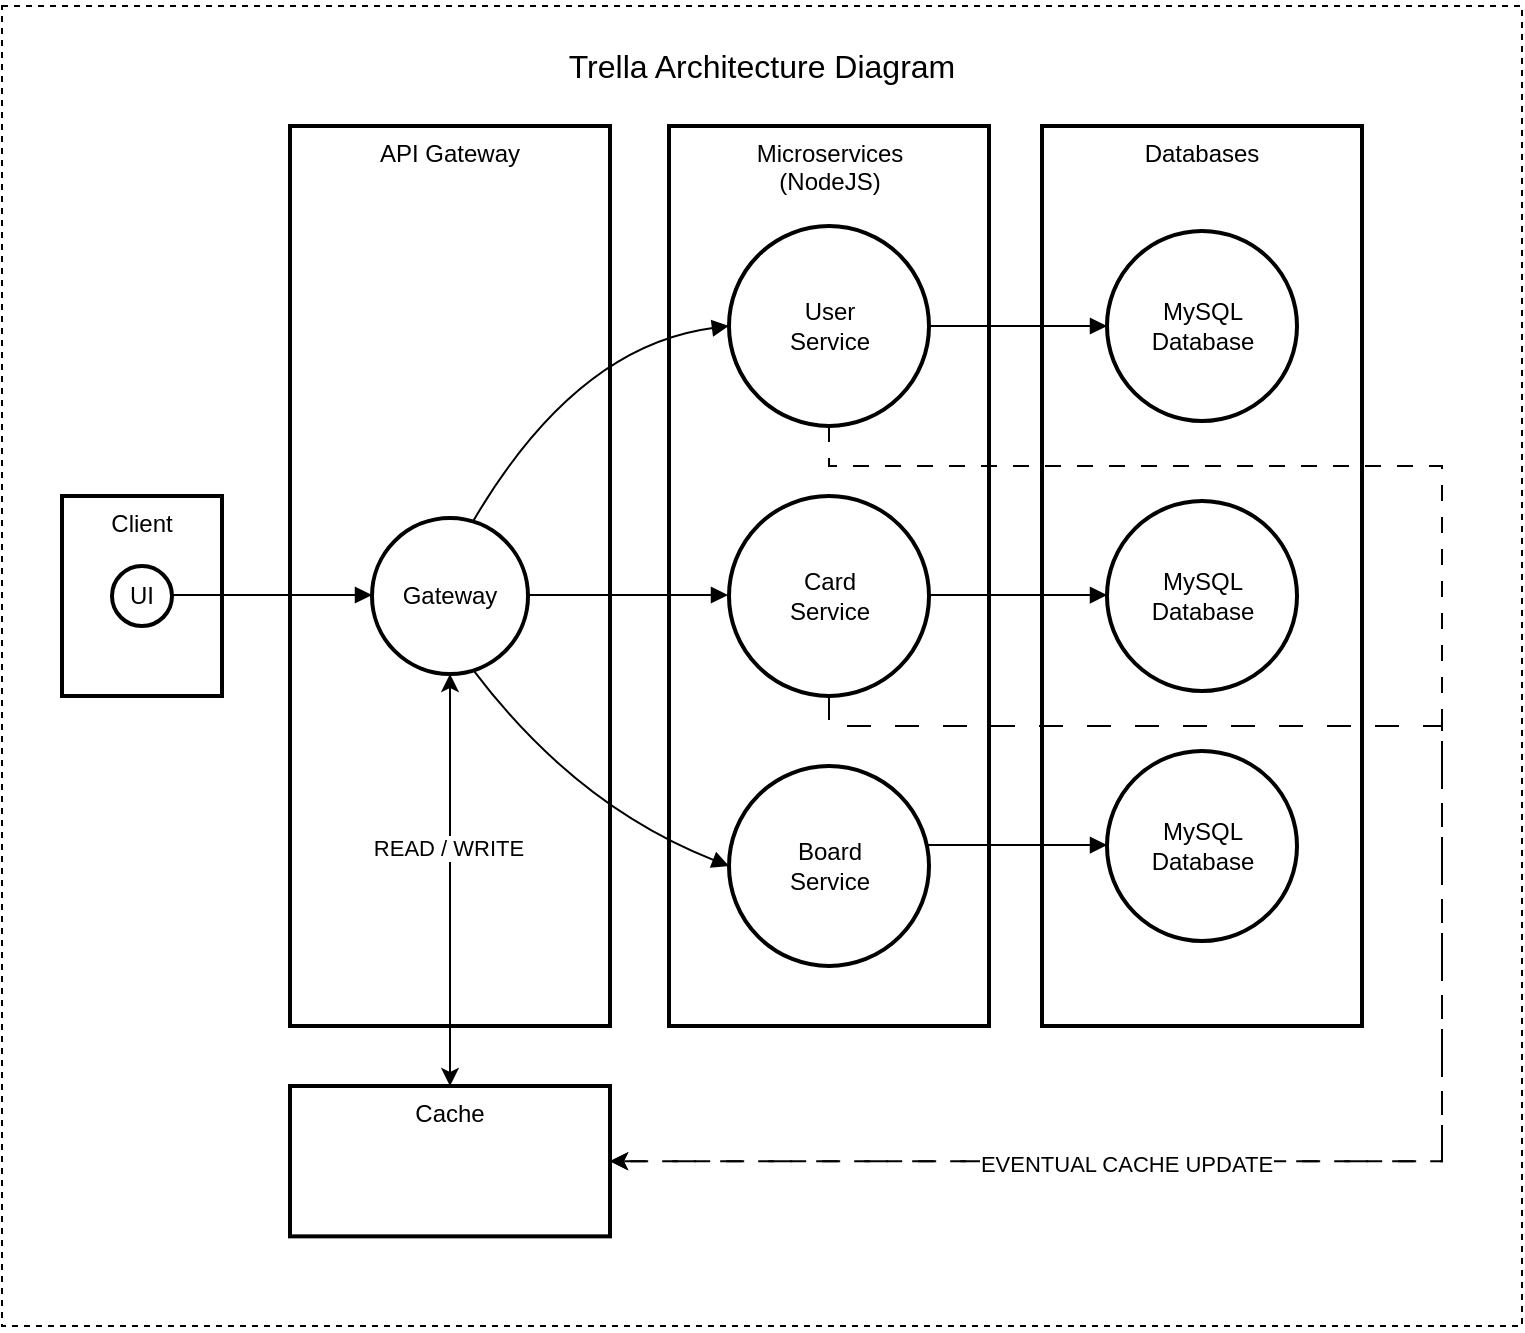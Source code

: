 <mxfile version="24.6.4" type="github">
  <diagram name="Page-1" id="MN1RGfTH_ubMWvqQHZo5">
    <mxGraphModel dx="1592" dy="727" grid="1" gridSize="10" guides="1" tooltips="1" connect="1" arrows="1" fold="1" page="1" pageScale="1" pageWidth="827" pageHeight="1169" math="0" shadow="0">
      <root>
        <mxCell id="0" />
        <mxCell id="1" parent="0" />
        <mxCell id="9CtTB6iVWJLlR-XitF7s-34" value="&lt;h1&gt;&lt;font style=&quot;font-size: 16px; font-weight: normal;&quot;&gt;Trella Architecture Diagram&lt;/font&gt;&lt;/h1&gt;&lt;div&gt;&lt;br&gt;&lt;/div&gt;&lt;div&gt;&lt;br&gt;&lt;/div&gt;&lt;div&gt;&lt;br&gt;&lt;/div&gt;&lt;div&gt;&lt;br&gt;&lt;/div&gt;&lt;div&gt;&lt;br&gt;&lt;/div&gt;&lt;div&gt;&lt;br&gt;&lt;/div&gt;&lt;div&gt;&lt;br&gt;&lt;/div&gt;&lt;div&gt;&lt;br&gt;&lt;/div&gt;&lt;div&gt;&lt;br&gt;&lt;/div&gt;&lt;div&gt;&lt;br&gt;&lt;/div&gt;&lt;div&gt;&lt;br&gt;&lt;/div&gt;&lt;div&gt;&lt;br&gt;&lt;/div&gt;&lt;div&gt;&lt;br&gt;&lt;/div&gt;&lt;div&gt;&lt;br&gt;&lt;/div&gt;&lt;div&gt;&lt;br&gt;&lt;/div&gt;&lt;div&gt;&lt;br&gt;&lt;/div&gt;&lt;div&gt;&lt;br&gt;&lt;/div&gt;&lt;div&gt;&lt;br&gt;&lt;/div&gt;&lt;div&gt;&lt;br&gt;&lt;/div&gt;&lt;div&gt;&lt;br&gt;&lt;/div&gt;&lt;div&gt;&lt;br&gt;&lt;/div&gt;&lt;div&gt;&lt;br&gt;&lt;/div&gt;&lt;div&gt;&lt;br&gt;&lt;/div&gt;&lt;div&gt;&lt;br&gt;&lt;/div&gt;&lt;div&gt;&lt;br&gt;&lt;/div&gt;&lt;div&gt;&lt;br&gt;&lt;/div&gt;&lt;div&gt;&lt;br&gt;&lt;/div&gt;&lt;div&gt;&lt;br&gt;&lt;/div&gt;&lt;div&gt;&lt;br&gt;&lt;/div&gt;&lt;div&gt;&lt;br&gt;&lt;/div&gt;&lt;div&gt;&lt;br&gt;&lt;/div&gt;&lt;div&gt;&lt;br&gt;&lt;/div&gt;&lt;div&gt;&lt;br&gt;&lt;/div&gt;&lt;div&gt;&lt;br&gt;&lt;/div&gt;&lt;div&gt;&lt;br&gt;&lt;/div&gt;&lt;div&gt;&lt;br&gt;&lt;/div&gt;&lt;div&gt;&lt;br&gt;&lt;/div&gt;&lt;div&gt;&lt;br&gt;&lt;/div&gt;&lt;div&gt;&lt;br&gt;&lt;/div&gt;&lt;div&gt;&lt;br&gt;&lt;/div&gt;&lt;div&gt;&lt;br&gt;&lt;/div&gt;&lt;div&gt;&lt;br&gt;&lt;/div&gt;" style="rounded=0;whiteSpace=wrap;html=1;fillColor=none;dashed=1;" parent="1" vertex="1">
          <mxGeometry x="-400" y="290" width="760" height="660" as="geometry" />
        </mxCell>
        <mxCell id="9CtTB6iVWJLlR-XitF7s-32" value="Microservices&#xa;(NodeJS)" style="whiteSpace=wrap;strokeWidth=2;verticalAlign=top;" parent="1" vertex="1">
          <mxGeometry x="-66.5" y="350" width="160" height="450" as="geometry" />
        </mxCell>
        <mxCell id="4" value="User&#xa;Service" style="ellipse;aspect=fixed;strokeWidth=2;whiteSpace=wrap;" parent="1" vertex="1">
          <mxGeometry x="-36.5" y="400" width="100" height="100" as="geometry" />
        </mxCell>
        <mxCell id="16" value="Client" style="whiteSpace=wrap;strokeWidth=2;verticalAlign=top;" parent="1" vertex="1">
          <mxGeometry x="-370" y="535" width="80" height="100" as="geometry" />
        </mxCell>
        <mxCell id="17" value="UI" style="ellipse;aspect=fixed;strokeWidth=2;whiteSpace=wrap;" parent="1" vertex="1">
          <mxGeometry x="-345" y="570" width="30" height="30" as="geometry" />
        </mxCell>
        <mxCell id="9CtTB6iVWJLlR-XitF7s-29" value="Card&#xa;Service" style="ellipse;aspect=fixed;strokeWidth=2;whiteSpace=wrap;" parent="1" vertex="1">
          <mxGeometry x="-36.5" y="535" width="100" height="100" as="geometry" />
        </mxCell>
        <mxCell id="9CtTB6iVWJLlR-XitF7s-30" value="Board&#xa;Service" style="ellipse;aspect=fixed;strokeWidth=2;whiteSpace=wrap;" parent="1" vertex="1">
          <mxGeometry x="-36.5" y="670" width="100" height="100" as="geometry" />
        </mxCell>
        <mxCell id="9CtTB6iVWJLlR-XitF7s-31" value="Databases" style="whiteSpace=wrap;strokeWidth=2;verticalAlign=top;" parent="1" vertex="1">
          <mxGeometry x="120" y="350" width="160" height="450" as="geometry" />
        </mxCell>
        <mxCell id="9PjwMY_K1oDYDUdfSiUO-34" style="edgeStyle=orthogonalEdgeStyle;rounded=0;orthogonalLoop=1;jettySize=auto;html=1;exitX=1;exitY=0.5;exitDx=0;exitDy=0;entryX=1;entryY=0.5;entryDx=0;entryDy=0;dashed=1;dashPattern=8 8;" edge="1" parent="1" target="9PjwMY_K1oDYDUdfSiUO-27">
          <mxGeometry relative="1" as="geometry">
            <mxPoint x="13.5" y="500" as="sourcePoint" />
            <mxPoint x="-330" y="917.59" as="targetPoint" />
            <Array as="points">
              <mxPoint x="14" y="520" />
              <mxPoint x="320" y="520" />
              <mxPoint x="320" y="868" />
            </Array>
          </mxGeometry>
        </mxCell>
        <mxCell id="5" value="MySQL&#xa;Database" style="ellipse;aspect=fixed;strokeWidth=2;whiteSpace=wrap;" parent="1" vertex="1">
          <mxGeometry x="152.5" y="402.5" width="95" height="95" as="geometry" />
        </mxCell>
        <mxCell id="27" value="" style="curved=1;startArrow=none;endArrow=block;exitX=1;exitY=0.5;entryX=0;entryY=0.5;" parent="1" source="4" target="5" edge="1">
          <mxGeometry relative="1" as="geometry">
            <Array as="points" />
          </mxGeometry>
        </mxCell>
        <mxCell id="9CtTB6iVWJLlR-XitF7s-33" value="API Gateway" style="whiteSpace=wrap;strokeWidth=2;verticalAlign=top;" parent="1" vertex="1">
          <mxGeometry x="-256" y="350" width="160" height="450" as="geometry" />
        </mxCell>
        <mxCell id="9PjwMY_K1oDYDUdfSiUO-32" style="edgeStyle=orthogonalEdgeStyle;rounded=0;orthogonalLoop=1;jettySize=auto;html=1;exitX=0.5;exitY=1;exitDx=0;exitDy=0;entryX=0.5;entryY=0;entryDx=0;entryDy=0;startArrow=classic;startFill=1;" edge="1" parent="1" source="15" target="9PjwMY_K1oDYDUdfSiUO-27">
          <mxGeometry relative="1" as="geometry" />
        </mxCell>
        <mxCell id="9PjwMY_K1oDYDUdfSiUO-36" value="READ / WRITE" style="edgeLabel;html=1;align=center;verticalAlign=middle;resizable=0;points=[];" vertex="1" connectable="0" parent="9PjwMY_K1oDYDUdfSiUO-32">
          <mxGeometry x="-0.158" y="-1" relative="1" as="geometry">
            <mxPoint as="offset" />
          </mxGeometry>
        </mxCell>
        <mxCell id="15" value="Gateway" style="ellipse;aspect=fixed;strokeWidth=2;whiteSpace=wrap;" parent="1" vertex="1">
          <mxGeometry x="-215" y="546" width="78" height="78" as="geometry" />
        </mxCell>
        <mxCell id="21" value="" style="curved=1;startArrow=none;endArrow=block;exitX=0.66;exitY=0;entryX=0;entryY=0.5;entryDx=0;entryDy=0;" parent="1" source="15" target="4" edge="1">
          <mxGeometry relative="1" as="geometry">
            <Array as="points">
              <mxPoint x="-113" y="460" />
            </Array>
            <mxPoint x="-38" y="395" as="targetPoint" />
          </mxGeometry>
        </mxCell>
        <mxCell id="20" value="" style="curved=1;startArrow=none;endArrow=block;exitX=0.99;exitY=0.49;entryX=0;entryY=0.5;" parent="1" source="15" edge="1">
          <mxGeometry relative="1" as="geometry">
            <Array as="points" />
            <mxPoint x="-37" y="584.5" as="targetPoint" />
          </mxGeometry>
        </mxCell>
        <mxCell id="19" value="" style="curved=1;startArrow=none;endArrow=block;exitX=0.66;exitY=0.99;entryX=0;entryY=0.5;entryDx=0;entryDy=0;" parent="1" source="15" target="9CtTB6iVWJLlR-XitF7s-30" edge="1">
          <mxGeometry relative="1" as="geometry">
            <Array as="points">
              <mxPoint x="-113" y="690" />
            </Array>
            <mxPoint x="-37" y="773.5" as="targetPoint" />
          </mxGeometry>
        </mxCell>
        <mxCell id="18" value="" style="curved=1;startArrow=none;endArrow=block;exitX=0.99;exitY=0.48;entryX=0;entryY=0.49;" parent="1" source="17" target="15" edge="1">
          <mxGeometry relative="1" as="geometry">
            <Array as="points" />
          </mxGeometry>
        </mxCell>
        <mxCell id="9PjwMY_K1oDYDUdfSiUO-33" style="edgeStyle=orthogonalEdgeStyle;rounded=0;orthogonalLoop=1;jettySize=auto;html=1;exitX=0.5;exitY=1;exitDx=0;exitDy=0;entryX=1;entryY=0.5;entryDx=0;entryDy=0;dashed=1;dashPattern=12 12;" edge="1" parent="1" source="9CtTB6iVWJLlR-XitF7s-29" target="9PjwMY_K1oDYDUdfSiUO-27">
          <mxGeometry relative="1" as="geometry">
            <Array as="points">
              <mxPoint x="14" y="650" />
              <mxPoint x="320" y="650" />
              <mxPoint x="320" y="868" />
            </Array>
          </mxGeometry>
        </mxCell>
        <mxCell id="9PjwMY_K1oDYDUdfSiUO-35" value="EVENTUAL CACHE UPDATE" style="edgeLabel;html=1;align=center;verticalAlign=middle;resizable=0;points=[];" vertex="1" connectable="0" parent="9PjwMY_K1oDYDUdfSiUO-33">
          <mxGeometry x="0.461" y="1" relative="1" as="geometry">
            <mxPoint as="offset" />
          </mxGeometry>
        </mxCell>
        <mxCell id="9CtTB6iVWJLlR-XitF7s-36" value="MySQL&#xa;Database" style="ellipse;aspect=fixed;strokeWidth=2;whiteSpace=wrap;" parent="1" vertex="1">
          <mxGeometry x="152.5" y="537.5" width="95" height="95" as="geometry" />
        </mxCell>
        <mxCell id="9CtTB6iVWJLlR-XitF7s-37" value="MySQL&#xa;Database" style="ellipse;aspect=fixed;strokeWidth=2;whiteSpace=wrap;" parent="1" vertex="1">
          <mxGeometry x="152.5" y="662.5" width="95" height="95" as="geometry" />
        </mxCell>
        <mxCell id="9CtTB6iVWJLlR-XitF7s-38" value="" style="curved=1;startArrow=none;endArrow=block;exitX=1;exitY=0.5;entryX=0;entryY=0.5;" parent="1" edge="1">
          <mxGeometry relative="1" as="geometry">
            <Array as="points" />
            <mxPoint x="62.5" y="584.52" as="sourcePoint" />
            <mxPoint x="152.5" y="584.52" as="targetPoint" />
          </mxGeometry>
        </mxCell>
        <mxCell id="9CtTB6iVWJLlR-XitF7s-39" value="" style="curved=1;startArrow=none;endArrow=block;exitX=1;exitY=0.5;entryX=0;entryY=0.5;" parent="1" edge="1">
          <mxGeometry relative="1" as="geometry">
            <Array as="points" />
            <mxPoint x="62.5" y="709.52" as="sourcePoint" />
            <mxPoint x="152.5" y="709.52" as="targetPoint" />
          </mxGeometry>
        </mxCell>
        <mxCell id="9PjwMY_K1oDYDUdfSiUO-27" value="Cache" style="whiteSpace=wrap;strokeWidth=2;verticalAlign=top;" vertex="1" parent="1">
          <mxGeometry x="-256" y="830" width="160" height="75.18" as="geometry" />
        </mxCell>
      </root>
    </mxGraphModel>
  </diagram>
</mxfile>

